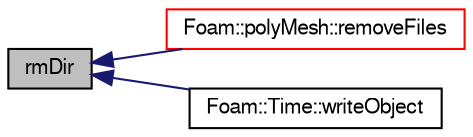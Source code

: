digraph "rmDir"
{
  bgcolor="transparent";
  edge [fontname="FreeSans",fontsize="10",labelfontname="FreeSans",labelfontsize="10"];
  node [fontname="FreeSans",fontsize="10",shape=record];
  rankdir="LR";
  Node1 [label="rmDir",height=0.2,width=0.4,color="black", fillcolor="grey75", style="filled" fontcolor="black"];
  Node1 -> Node2 [dir="back",color="midnightblue",fontsize="10",style="solid",fontname="FreeSans"];
  Node2 [label="Foam::polyMesh::removeFiles",height=0.2,width=0.4,color="red",URL="$a01861.html#a09edd7861f5967d75396d1138415fc1b",tooltip="Remove all files from mesh instance. "];
  Node1 -> Node3 [dir="back",color="midnightblue",fontsize="10",style="solid",fontname="FreeSans"];
  Node3 [label="Foam::Time::writeObject",height=0.2,width=0.4,color="black",URL="$a02535.html#a25cce2a2cb8ccf489894549d23b116c8",tooltip="Write using given format, version and compression. "];
}
